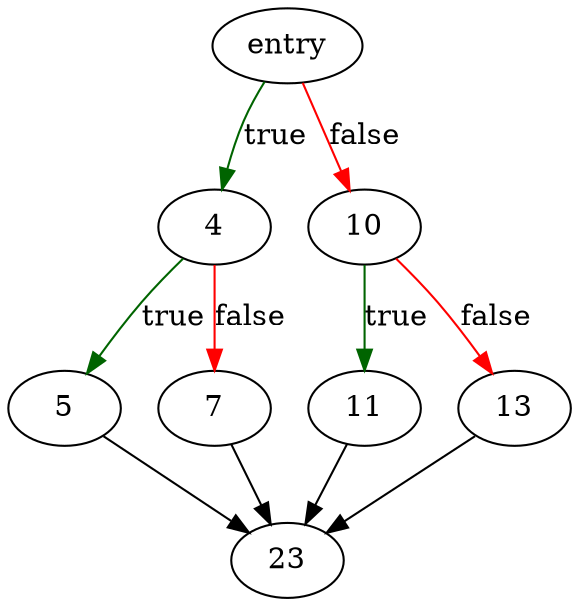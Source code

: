 digraph "default_format" {
	// Node definitions.
	3 [label=entry];
	4;
	5;
	7;
	10;
	11;
	13;
	23;

	// Edge definitions.
	3 -> 4 [
		color=darkgreen
		label=true
	];
	3 -> 10 [
		color=red
		label=false
	];
	4 -> 5 [
		color=darkgreen
		label=true
	];
	4 -> 7 [
		color=red
		label=false
	];
	5 -> 23;
	7 -> 23;
	10 -> 11 [
		color=darkgreen
		label=true
	];
	10 -> 13 [
		color=red
		label=false
	];
	11 -> 23;
	13 -> 23;
}
